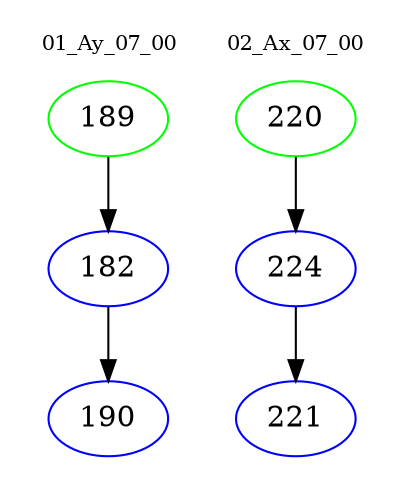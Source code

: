 digraph{
subgraph cluster_0 {
color = white
label = "01_Ay_07_00";
fontsize=10;
T0_189 [label="189", color="green"]
T0_189 -> T0_182 [color="black"]
T0_182 [label="182", color="blue"]
T0_182 -> T0_190 [color="black"]
T0_190 [label="190", color="blue"]
}
subgraph cluster_1 {
color = white
label = "02_Ax_07_00";
fontsize=10;
T1_220 [label="220", color="green"]
T1_220 -> T1_224 [color="black"]
T1_224 [label="224", color="blue"]
T1_224 -> T1_221 [color="black"]
T1_221 [label="221", color="blue"]
}
}
